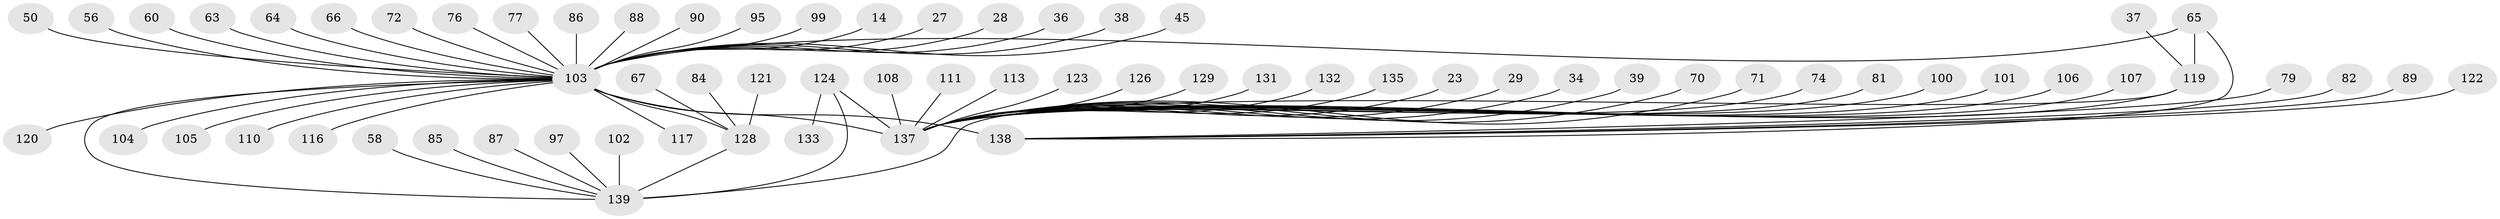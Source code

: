// original degree distribution, {1: 0.539568345323741, 5: 0.04316546762589928, 34: 0.007194244604316547, 27: 0.007194244604316547, 8: 0.02158273381294964, 6: 0.02877697841726619, 13: 0.014388489208633094, 11: 0.02158273381294964, 4: 0.05755395683453238, 3: 0.1079136690647482, 2: 0.1510791366906475}
// Generated by graph-tools (version 1.1) at 2025/47/03/09/25 04:47:24]
// undirected, 69 vertices, 73 edges
graph export_dot {
graph [start="1"]
  node [color=gray90,style=filled];
  14;
  23;
  27;
  28;
  29 [super="+24"];
  34;
  36;
  37;
  38;
  39;
  45;
  50;
  56;
  58;
  60;
  63 [super="+52"];
  64;
  65 [super="+35"];
  66;
  67 [super="+44"];
  70;
  71;
  72;
  74;
  76 [super="+68"];
  77;
  79 [super="+10+55"];
  81;
  82;
  84;
  85;
  86;
  87;
  88;
  89;
  90;
  95;
  97;
  99;
  100;
  101;
  102;
  103 [super="+80+20"];
  104 [super="+73"];
  105;
  106;
  107 [super="+33"];
  108;
  110;
  111;
  113;
  116;
  117;
  119 [super="+109+53"];
  120 [super="+96+118"];
  121;
  122;
  123;
  124 [super="+83+32"];
  126;
  128 [super="+15+7+16"];
  129;
  131 [super="+94"];
  132;
  133 [super="+59"];
  135;
  137 [super="+54+62+134+136"];
  138 [super="+91+127"];
  139 [super="+93+125+130"];
  14 -- 103;
  23 -- 137;
  27 -- 103;
  28 -- 103;
  29 -- 137;
  34 -- 137;
  36 -- 103;
  37 -- 119;
  38 -- 103;
  39 -- 137;
  45 -- 103;
  50 -- 103;
  56 -- 103;
  58 -- 139;
  60 -- 103;
  63 -- 103;
  64 -- 103;
  65 -- 119 [weight=3];
  65 -- 103 [weight=2];
  65 -- 138 [weight=2];
  66 -- 103;
  67 -- 128;
  70 -- 137;
  71 -- 137;
  72 -- 103 [weight=2];
  74 -- 137;
  76 -- 103;
  77 -- 103;
  79 -- 138;
  81 -- 137;
  82 -- 138;
  84 -- 128;
  85 -- 139;
  86 -- 103;
  87 -- 139;
  88 -- 103;
  89 -- 138;
  90 -- 103;
  95 -- 103;
  97 -- 139;
  99 -- 103;
  100 -- 137;
  101 -- 137;
  102 -- 139;
  103 -- 128 [weight=7];
  103 -- 137 [weight=19];
  103 -- 139 [weight=3];
  103 -- 104;
  103 -- 105;
  103 -- 110;
  103 -- 116;
  103 -- 117;
  103 -- 120 [weight=2];
  103 -- 138 [weight=7];
  106 -- 137;
  107 -- 137;
  108 -- 137;
  111 -- 137;
  113 -- 137;
  119 -- 137 [weight=2];
  119 -- 139 [weight=2];
  121 -- 128;
  122 -- 138;
  123 -- 137;
  124 -- 137 [weight=2];
  124 -- 133;
  124 -- 139 [weight=2];
  126 -- 137;
  128 -- 139 [weight=3];
  129 -- 137;
  131 -- 137;
  132 -- 137;
  135 -- 137;
}
